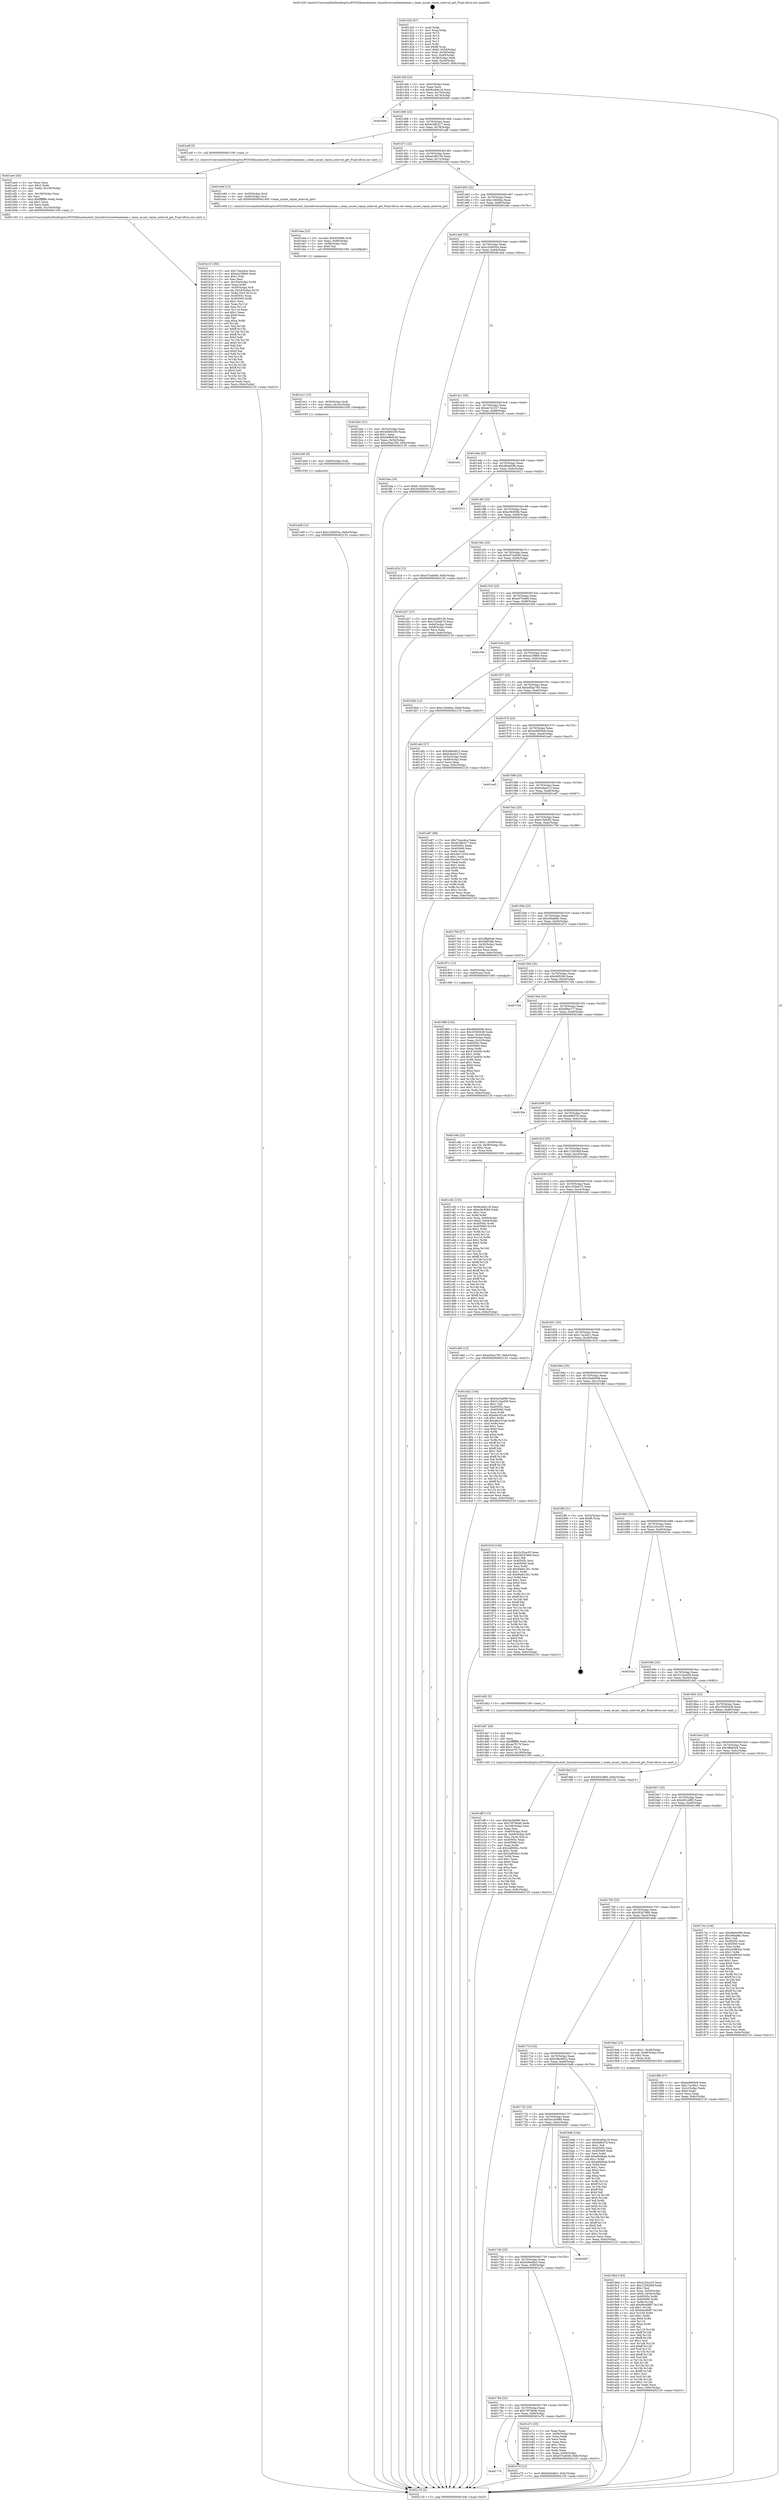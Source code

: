digraph "0x401420" {
  label = "0x401420 (/mnt/c/Users/mathe/Desktop/tcc/POCII/binaries/extr_linuxdriversnetteamteam.c_team_mcast_rejoin_interval_get_Final-ollvm.out::main(0))"
  labelloc = "t"
  node[shape=record]

  Entry [label="",width=0.3,height=0.3,shape=circle,fillcolor=black,style=filled]
  "0x40144f" [label="{
     0x40144f [23]\l
     | [instrs]\l
     &nbsp;&nbsp;0x40144f \<+3\>: mov -0x6c(%rbp),%eax\l
     &nbsp;&nbsp;0x401452 \<+2\>: mov %eax,%ecx\l
     &nbsp;&nbsp;0x401454 \<+6\>: sub $0x8ca84c18,%ecx\l
     &nbsp;&nbsp;0x40145a \<+3\>: mov %eax,-0x70(%rbp)\l
     &nbsp;&nbsp;0x40145d \<+3\>: mov %ecx,-0x74(%rbp)\l
     &nbsp;&nbsp;0x401460 \<+6\>: je 00000000004020a9 \<main+0xc89\>\l
  }"]
  "0x4020a9" [label="{
     0x4020a9\l
  }", style=dashed]
  "0x401466" [label="{
     0x401466 [22]\l
     | [instrs]\l
     &nbsp;&nbsp;0x401466 \<+5\>: jmp 000000000040146b \<main+0x4b\>\l
     &nbsp;&nbsp;0x40146b \<+3\>: mov -0x70(%rbp),%eax\l
     &nbsp;&nbsp;0x40146e \<+5\>: sub $0x9c38b317,%eax\l
     &nbsp;&nbsp;0x401473 \<+3\>: mov %eax,-0x78(%rbp)\l
     &nbsp;&nbsp;0x401476 \<+6\>: je 0000000000401adf \<main+0x6bf\>\l
  }"]
  Exit [label="",width=0.3,height=0.3,shape=circle,fillcolor=black,style=filled,peripheries=2]
  "0x401adf" [label="{
     0x401adf [5]\l
     | [instrs]\l
     &nbsp;&nbsp;0x401adf \<+5\>: call 0000000000401160 \<next_i\>\l
     | [calls]\l
     &nbsp;&nbsp;0x401160 \{1\} (/mnt/c/Users/mathe/Desktop/tcc/POCII/binaries/extr_linuxdriversnetteamteam.c_team_mcast_rejoin_interval_get_Final-ollvm.out::next_i)\l
  }"]
  "0x40147c" [label="{
     0x40147c [22]\l
     | [instrs]\l
     &nbsp;&nbsp;0x40147c \<+5\>: jmp 0000000000401481 \<main+0x61\>\l
     &nbsp;&nbsp;0x401481 \<+3\>: mov -0x70(%rbp),%eax\l
     &nbsp;&nbsp;0x401484 \<+5\>: sub $0xae280150,%eax\l
     &nbsp;&nbsp;0x401489 \<+3\>: mov %eax,-0x7c(%rbp)\l
     &nbsp;&nbsp;0x40148c \<+6\>: je 0000000000401e9d \<main+0xa7d\>\l
  }"]
  "0x401ed9" [label="{
     0x401ed9 [12]\l
     | [instrs]\l
     &nbsp;&nbsp;0x401ed9 \<+7\>: movl $0xc32b655a,-0x6c(%rbp)\l
     &nbsp;&nbsp;0x401ee0 \<+5\>: jmp 0000000000402135 \<main+0xd15\>\l
  }"]
  "0x401e9d" [label="{
     0x401e9d [13]\l
     | [instrs]\l
     &nbsp;&nbsp;0x401e9d \<+4\>: mov -0x50(%rbp),%rdi\l
     &nbsp;&nbsp;0x401ea1 \<+4\>: mov -0x60(%rbp),%rsi\l
     &nbsp;&nbsp;0x401ea5 \<+5\>: call 0000000000401400 \<team_mcast_rejoin_interval_get\>\l
     | [calls]\l
     &nbsp;&nbsp;0x401400 \{1\} (/mnt/c/Users/mathe/Desktop/tcc/POCII/binaries/extr_linuxdriversnetteamteam.c_team_mcast_rejoin_interval_get_Final-ollvm.out::team_mcast_rejoin_interval_get)\l
  }"]
  "0x401492" [label="{
     0x401492 [22]\l
     | [instrs]\l
     &nbsp;&nbsp;0x401492 \<+5\>: jmp 0000000000401497 \<main+0x77\>\l
     &nbsp;&nbsp;0x401497 \<+3\>: mov -0x70(%rbp),%eax\l
     &nbsp;&nbsp;0x40149a \<+5\>: sub $0xc1fd49ea,%eax\l
     &nbsp;&nbsp;0x40149f \<+3\>: mov %eax,-0x80(%rbp)\l
     &nbsp;&nbsp;0x4014a2 \<+6\>: je 0000000000401bbc \<main+0x79c\>\l
  }"]
  "0x401ed0" [label="{
     0x401ed0 [9]\l
     | [instrs]\l
     &nbsp;&nbsp;0x401ed0 \<+4\>: mov -0x60(%rbp),%rdi\l
     &nbsp;&nbsp;0x401ed4 \<+5\>: call 0000000000401030 \<free@plt\>\l
     | [calls]\l
     &nbsp;&nbsp;0x401030 \{1\} (unknown)\l
  }"]
  "0x401bbc" [label="{
     0x401bbc [31]\l
     | [instrs]\l
     &nbsp;&nbsp;0x401bbc \<+3\>: mov -0x54(%rbp),%eax\l
     &nbsp;&nbsp;0x401bbf \<+5\>: sub $0x449b0256,%eax\l
     &nbsp;&nbsp;0x401bc4 \<+3\>: add $0x1,%eax\l
     &nbsp;&nbsp;0x401bc7 \<+5\>: add $0x449b0256,%eax\l
     &nbsp;&nbsp;0x401bcc \<+3\>: mov %eax,-0x54(%rbp)\l
     &nbsp;&nbsp;0x401bcf \<+7\>: movl $0xed5aa785,-0x6c(%rbp)\l
     &nbsp;&nbsp;0x401bd6 \<+5\>: jmp 0000000000402135 \<main+0xd15\>\l
  }"]
  "0x4014a8" [label="{
     0x4014a8 [25]\l
     | [instrs]\l
     &nbsp;&nbsp;0x4014a8 \<+5\>: jmp 00000000004014ad \<main+0x8d\>\l
     &nbsp;&nbsp;0x4014ad \<+3\>: mov -0x70(%rbp),%eax\l
     &nbsp;&nbsp;0x4014b0 \<+5\>: sub $0xc32b655a,%eax\l
     &nbsp;&nbsp;0x4014b5 \<+6\>: mov %eax,-0x84(%rbp)\l
     &nbsp;&nbsp;0x4014bb \<+6\>: je 0000000000401fea \<main+0xbca\>\l
  }"]
  "0x401ec1" [label="{
     0x401ec1 [15]\l
     | [instrs]\l
     &nbsp;&nbsp;0x401ec1 \<+4\>: mov -0x50(%rbp),%rdi\l
     &nbsp;&nbsp;0x401ec5 \<+6\>: mov %eax,-0x10c(%rbp)\l
     &nbsp;&nbsp;0x401ecb \<+5\>: call 0000000000401030 \<free@plt\>\l
     | [calls]\l
     &nbsp;&nbsp;0x401030 \{1\} (unknown)\l
  }"]
  "0x401fea" [label="{
     0x401fea [19]\l
     | [instrs]\l
     &nbsp;&nbsp;0x401fea \<+7\>: movl $0x0,-0x34(%rbp)\l
     &nbsp;&nbsp;0x401ff1 \<+7\>: movl $0x20edd0d9,-0x6c(%rbp)\l
     &nbsp;&nbsp;0x401ff8 \<+5\>: jmp 0000000000402135 \<main+0xd15\>\l
  }"]
  "0x4014c1" [label="{
     0x4014c1 [25]\l
     | [instrs]\l
     &nbsp;&nbsp;0x4014c1 \<+5\>: jmp 00000000004014c6 \<main+0xa6\>\l
     &nbsp;&nbsp;0x4014c6 \<+3\>: mov -0x70(%rbp),%eax\l
     &nbsp;&nbsp;0x4014c9 \<+5\>: sub $0xde7d1527,%eax\l
     &nbsp;&nbsp;0x4014ce \<+6\>: mov %eax,-0x88(%rbp)\l
     &nbsp;&nbsp;0x4014d4 \<+6\>: je 0000000000401ef1 \<main+0xad1\>\l
  }"]
  "0x401eaa" [label="{
     0x401eaa [23]\l
     | [instrs]\l
     &nbsp;&nbsp;0x401eaa \<+10\>: movabs $0x4030b6,%rdi\l
     &nbsp;&nbsp;0x401eb4 \<+3\>: mov %eax,-0x68(%rbp)\l
     &nbsp;&nbsp;0x401eb7 \<+3\>: mov -0x68(%rbp),%esi\l
     &nbsp;&nbsp;0x401eba \<+2\>: mov $0x0,%al\l
     &nbsp;&nbsp;0x401ebc \<+5\>: call 0000000000401040 \<printf@plt\>\l
     | [calls]\l
     &nbsp;&nbsp;0x401040 \{1\} (unknown)\l
  }"]
  "0x401ef1" [label="{
     0x401ef1\l
  }", style=dashed]
  "0x4014da" [label="{
     0x4014da [25]\l
     | [instrs]\l
     &nbsp;&nbsp;0x4014da \<+5\>: jmp 00000000004014df \<main+0xbf\>\l
     &nbsp;&nbsp;0x4014df \<+3\>: mov -0x70(%rbp),%eax\l
     &nbsp;&nbsp;0x4014e2 \<+5\>: sub $0xdfe6d09b,%eax\l
     &nbsp;&nbsp;0x4014e7 \<+6\>: mov %eax,-0x8c(%rbp)\l
     &nbsp;&nbsp;0x4014ed \<+6\>: je 0000000000402012 \<main+0xbf2\>\l
  }"]
  "0x40177d" [label="{
     0x40177d\l
  }", style=dashed]
  "0x402012" [label="{
     0x402012\l
  }", style=dashed]
  "0x4014f3" [label="{
     0x4014f3 [25]\l
     | [instrs]\l
     &nbsp;&nbsp;0x4014f3 \<+5\>: jmp 00000000004014f8 \<main+0xd8\>\l
     &nbsp;&nbsp;0x4014f8 \<+3\>: mov -0x70(%rbp),%eax\l
     &nbsp;&nbsp;0x4014fb \<+5\>: sub $0xe3fc9584,%eax\l
     &nbsp;&nbsp;0x401500 \<+6\>: mov %eax,-0x90(%rbp)\l
     &nbsp;&nbsp;0x401506 \<+6\>: je 0000000000401d1b \<main+0x8fb\>\l
  }"]
  "0x401e70" [label="{
     0x401e70 [12]\l
     | [instrs]\l
     &nbsp;&nbsp;0x401e70 \<+7\>: movl $0x629edfa3,-0x6c(%rbp)\l
     &nbsp;&nbsp;0x401e77 \<+5\>: jmp 0000000000402135 \<main+0xd15\>\l
  }"]
  "0x401d1b" [label="{
     0x401d1b [12]\l
     | [instrs]\l
     &nbsp;&nbsp;0x401d1b \<+7\>: movl $0xe57add46,-0x6c(%rbp)\l
     &nbsp;&nbsp;0x401d22 \<+5\>: jmp 0000000000402135 \<main+0xd15\>\l
  }"]
  "0x40150c" [label="{
     0x40150c [25]\l
     | [instrs]\l
     &nbsp;&nbsp;0x40150c \<+5\>: jmp 0000000000401511 \<main+0xf1\>\l
     &nbsp;&nbsp;0x401511 \<+3\>: mov -0x70(%rbp),%eax\l
     &nbsp;&nbsp;0x401514 \<+5\>: sub $0xe57add46,%eax\l
     &nbsp;&nbsp;0x401519 \<+6\>: mov %eax,-0x94(%rbp)\l
     &nbsp;&nbsp;0x40151f \<+6\>: je 0000000000401d27 \<main+0x907\>\l
  }"]
  "0x401764" [label="{
     0x401764 [25]\l
     | [instrs]\l
     &nbsp;&nbsp;0x401764 \<+5\>: jmp 0000000000401769 \<main+0x349\>\l
     &nbsp;&nbsp;0x401769 \<+3\>: mov -0x70(%rbp),%eax\l
     &nbsp;&nbsp;0x40176c \<+5\>: sub $0x70f7db4b,%eax\l
     &nbsp;&nbsp;0x401771 \<+6\>: mov %eax,-0xf4(%rbp)\l
     &nbsp;&nbsp;0x401777 \<+6\>: je 0000000000401e70 \<main+0xa50\>\l
  }"]
  "0x401d27" [label="{
     0x401d27 [27]\l
     | [instrs]\l
     &nbsp;&nbsp;0x401d27 \<+5\>: mov $0xae280150,%eax\l
     &nbsp;&nbsp;0x401d2c \<+5\>: mov $0x152beb70,%ecx\l
     &nbsp;&nbsp;0x401d31 \<+3\>: mov -0x64(%rbp),%edx\l
     &nbsp;&nbsp;0x401d34 \<+3\>: cmp -0x58(%rbp),%edx\l
     &nbsp;&nbsp;0x401d37 \<+3\>: cmovl %ecx,%eax\l
     &nbsp;&nbsp;0x401d3a \<+3\>: mov %eax,-0x6c(%rbp)\l
     &nbsp;&nbsp;0x401d3d \<+5\>: jmp 0000000000402135 \<main+0xd15\>\l
  }"]
  "0x401525" [label="{
     0x401525 [25]\l
     | [instrs]\l
     &nbsp;&nbsp;0x401525 \<+5\>: jmp 000000000040152a \<main+0x10a\>\l
     &nbsp;&nbsp;0x40152a \<+3\>: mov -0x70(%rbp),%eax\l
     &nbsp;&nbsp;0x40152d \<+5\>: sub $0xe6704ef4,%eax\l
     &nbsp;&nbsp;0x401532 \<+6\>: mov %eax,-0x98(%rbp)\l
     &nbsp;&nbsp;0x401538 \<+6\>: je 0000000000401f49 \<main+0xb29\>\l
  }"]
  "0x401e7c" [label="{
     0x401e7c [33]\l
     | [instrs]\l
     &nbsp;&nbsp;0x401e7c \<+2\>: xor %eax,%eax\l
     &nbsp;&nbsp;0x401e7e \<+3\>: mov -0x64(%rbp),%ecx\l
     &nbsp;&nbsp;0x401e81 \<+2\>: mov %eax,%edx\l
     &nbsp;&nbsp;0x401e83 \<+2\>: sub %ecx,%edx\l
     &nbsp;&nbsp;0x401e85 \<+2\>: mov %eax,%ecx\l
     &nbsp;&nbsp;0x401e87 \<+3\>: sub $0x1,%ecx\l
     &nbsp;&nbsp;0x401e8a \<+2\>: add %ecx,%edx\l
     &nbsp;&nbsp;0x401e8c \<+2\>: sub %edx,%eax\l
     &nbsp;&nbsp;0x401e8e \<+3\>: mov %eax,-0x64(%rbp)\l
     &nbsp;&nbsp;0x401e91 \<+7\>: movl $0xe57add46,-0x6c(%rbp)\l
     &nbsp;&nbsp;0x401e98 \<+5\>: jmp 0000000000402135 \<main+0xd15\>\l
  }"]
  "0x401f49" [label="{
     0x401f49\l
  }", style=dashed]
  "0x40153e" [label="{
     0x40153e [25]\l
     | [instrs]\l
     &nbsp;&nbsp;0x40153e \<+5\>: jmp 0000000000401543 \<main+0x123\>\l
     &nbsp;&nbsp;0x401543 \<+3\>: mov -0x70(%rbp),%eax\l
     &nbsp;&nbsp;0x401546 \<+5\>: sub $0xea15f9b6,%eax\l
     &nbsp;&nbsp;0x40154b \<+6\>: mov %eax,-0x9c(%rbp)\l
     &nbsp;&nbsp;0x401551 \<+6\>: je 0000000000401bb0 \<main+0x790\>\l
  }"]
  "0x40174b" [label="{
     0x40174b [25]\l
     | [instrs]\l
     &nbsp;&nbsp;0x40174b \<+5\>: jmp 0000000000401750 \<main+0x330\>\l
     &nbsp;&nbsp;0x401750 \<+3\>: mov -0x70(%rbp),%eax\l
     &nbsp;&nbsp;0x401753 \<+5\>: sub $0x629edfa3,%eax\l
     &nbsp;&nbsp;0x401758 \<+6\>: mov %eax,-0xf0(%rbp)\l
     &nbsp;&nbsp;0x40175e \<+6\>: je 0000000000401e7c \<main+0xa5c\>\l
  }"]
  "0x401bb0" [label="{
     0x401bb0 [12]\l
     | [instrs]\l
     &nbsp;&nbsp;0x401bb0 \<+7\>: movl $0xc1fd49ea,-0x6c(%rbp)\l
     &nbsp;&nbsp;0x401bb7 \<+5\>: jmp 0000000000402135 \<main+0xd15\>\l
  }"]
  "0x401557" [label="{
     0x401557 [25]\l
     | [instrs]\l
     &nbsp;&nbsp;0x401557 \<+5\>: jmp 000000000040155c \<main+0x13c\>\l
     &nbsp;&nbsp;0x40155c \<+3\>: mov -0x70(%rbp),%eax\l
     &nbsp;&nbsp;0x40155f \<+5\>: sub $0xed5aa785,%eax\l
     &nbsp;&nbsp;0x401564 \<+6\>: mov %eax,-0xa0(%rbp)\l
     &nbsp;&nbsp;0x40156a \<+6\>: je 0000000000401a6c \<main+0x64c\>\l
  }"]
  "0x4020d7" [label="{
     0x4020d7\l
  }", style=dashed]
  "0x401a6c" [label="{
     0x401a6c [27]\l
     | [instrs]\l
     &nbsp;&nbsp;0x401a6c \<+5\>: mov $0x5d6c6822,%eax\l
     &nbsp;&nbsp;0x401a71 \<+5\>: mov $0xfc4ba013,%ecx\l
     &nbsp;&nbsp;0x401a76 \<+3\>: mov -0x54(%rbp),%edx\l
     &nbsp;&nbsp;0x401a79 \<+3\>: cmp -0x48(%rbp),%edx\l
     &nbsp;&nbsp;0x401a7c \<+3\>: cmovl %ecx,%eax\l
     &nbsp;&nbsp;0x401a7f \<+3\>: mov %eax,-0x6c(%rbp)\l
     &nbsp;&nbsp;0x401a82 \<+5\>: jmp 0000000000402135 \<main+0xd15\>\l
  }"]
  "0x401570" [label="{
     0x401570 [25]\l
     | [instrs]\l
     &nbsp;&nbsp;0x401570 \<+5\>: jmp 0000000000401575 \<main+0x155\>\l
     &nbsp;&nbsp;0x401575 \<+3\>: mov -0x70(%rbp),%eax\l
     &nbsp;&nbsp;0x401578 \<+5\>: sub $0xee9695e9,%eax\l
     &nbsp;&nbsp;0x40157d \<+6\>: mov %eax,-0xa4(%rbp)\l
     &nbsp;&nbsp;0x401583 \<+6\>: je 0000000000401ee5 \<main+0xac5\>\l
  }"]
  "0x401dff" [label="{
     0x401dff [113]\l
     | [instrs]\l
     &nbsp;&nbsp;0x401dff \<+5\>: mov $0x5ec5a990,%ecx\l
     &nbsp;&nbsp;0x401e04 \<+5\>: mov $0x70f7db4b,%edx\l
     &nbsp;&nbsp;0x401e09 \<+6\>: mov -0x108(%rbp),%esi\l
     &nbsp;&nbsp;0x401e0f \<+3\>: imul %eax,%esi\l
     &nbsp;&nbsp;0x401e12 \<+4\>: mov -0x60(%rbp),%rdi\l
     &nbsp;&nbsp;0x401e16 \<+4\>: movslq -0x64(%rbp),%r8\l
     &nbsp;&nbsp;0x401e1a \<+4\>: mov %esi,(%rdi,%r8,4)\l
     &nbsp;&nbsp;0x401e1e \<+7\>: mov 0x40505c,%eax\l
     &nbsp;&nbsp;0x401e25 \<+7\>: mov 0x405060,%esi\l
     &nbsp;&nbsp;0x401e2c \<+3\>: mov %eax,%r9d\l
     &nbsp;&nbsp;0x401e2f \<+7\>: sub $0x2af938cc,%r9d\l
     &nbsp;&nbsp;0x401e36 \<+4\>: sub $0x1,%r9d\l
     &nbsp;&nbsp;0x401e3a \<+7\>: add $0x2af938cc,%r9d\l
     &nbsp;&nbsp;0x401e41 \<+4\>: imul %r9d,%eax\l
     &nbsp;&nbsp;0x401e45 \<+3\>: and $0x1,%eax\l
     &nbsp;&nbsp;0x401e48 \<+3\>: cmp $0x0,%eax\l
     &nbsp;&nbsp;0x401e4b \<+4\>: sete %r10b\l
     &nbsp;&nbsp;0x401e4f \<+3\>: cmp $0xa,%esi\l
     &nbsp;&nbsp;0x401e52 \<+4\>: setl %r11b\l
     &nbsp;&nbsp;0x401e56 \<+3\>: mov %r10b,%bl\l
     &nbsp;&nbsp;0x401e59 \<+3\>: and %r11b,%bl\l
     &nbsp;&nbsp;0x401e5c \<+3\>: xor %r11b,%r10b\l
     &nbsp;&nbsp;0x401e5f \<+3\>: or %r10b,%bl\l
     &nbsp;&nbsp;0x401e62 \<+3\>: test $0x1,%bl\l
     &nbsp;&nbsp;0x401e65 \<+3\>: cmovne %edx,%ecx\l
     &nbsp;&nbsp;0x401e68 \<+3\>: mov %ecx,-0x6c(%rbp)\l
     &nbsp;&nbsp;0x401e6b \<+5\>: jmp 0000000000402135 \<main+0xd15\>\l
  }"]
  "0x401ee5" [label="{
     0x401ee5\l
  }", style=dashed]
  "0x401589" [label="{
     0x401589 [25]\l
     | [instrs]\l
     &nbsp;&nbsp;0x401589 \<+5\>: jmp 000000000040158e \<main+0x16e\>\l
     &nbsp;&nbsp;0x40158e \<+3\>: mov -0x70(%rbp),%eax\l
     &nbsp;&nbsp;0x401591 \<+5\>: sub $0xfc4ba013,%eax\l
     &nbsp;&nbsp;0x401596 \<+6\>: mov %eax,-0xa8(%rbp)\l
     &nbsp;&nbsp;0x40159c \<+6\>: je 0000000000401a87 \<main+0x667\>\l
  }"]
  "0x401dd7" [label="{
     0x401dd7 [40]\l
     | [instrs]\l
     &nbsp;&nbsp;0x401dd7 \<+5\>: mov $0x2,%ecx\l
     &nbsp;&nbsp;0x401ddc \<+1\>: cltd\l
     &nbsp;&nbsp;0x401ddd \<+2\>: idiv %ecx\l
     &nbsp;&nbsp;0x401ddf \<+6\>: imul $0xfffffffe,%edx,%ecx\l
     &nbsp;&nbsp;0x401de5 \<+6\>: sub $0xaa7f170,%ecx\l
     &nbsp;&nbsp;0x401deb \<+3\>: add $0x1,%ecx\l
     &nbsp;&nbsp;0x401dee \<+6\>: add $0xaa7f170,%ecx\l
     &nbsp;&nbsp;0x401df4 \<+6\>: mov %ecx,-0x108(%rbp)\l
     &nbsp;&nbsp;0x401dfa \<+5\>: call 0000000000401160 \<next_i\>\l
     | [calls]\l
     &nbsp;&nbsp;0x401160 \{1\} (/mnt/c/Users/mathe/Desktop/tcc/POCII/binaries/extr_linuxdriversnetteamteam.c_team_mcast_rejoin_interval_get_Final-ollvm.out::next_i)\l
  }"]
  "0x401a87" [label="{
     0x401a87 [88]\l
     | [instrs]\l
     &nbsp;&nbsp;0x401a87 \<+5\>: mov $0x72ace4ca,%eax\l
     &nbsp;&nbsp;0x401a8c \<+5\>: mov $0x9c38b317,%ecx\l
     &nbsp;&nbsp;0x401a91 \<+7\>: mov 0x40505c,%edx\l
     &nbsp;&nbsp;0x401a98 \<+7\>: mov 0x405060,%esi\l
     &nbsp;&nbsp;0x401a9f \<+2\>: mov %edx,%edi\l
     &nbsp;&nbsp;0x401aa1 \<+6\>: sub $0xcbe71428,%edi\l
     &nbsp;&nbsp;0x401aa7 \<+3\>: sub $0x1,%edi\l
     &nbsp;&nbsp;0x401aaa \<+6\>: add $0xcbe71428,%edi\l
     &nbsp;&nbsp;0x401ab0 \<+3\>: imul %edi,%edx\l
     &nbsp;&nbsp;0x401ab3 \<+3\>: and $0x1,%edx\l
     &nbsp;&nbsp;0x401ab6 \<+3\>: cmp $0x0,%edx\l
     &nbsp;&nbsp;0x401ab9 \<+4\>: sete %r8b\l
     &nbsp;&nbsp;0x401abd \<+3\>: cmp $0xa,%esi\l
     &nbsp;&nbsp;0x401ac0 \<+4\>: setl %r9b\l
     &nbsp;&nbsp;0x401ac4 \<+3\>: mov %r8b,%r10b\l
     &nbsp;&nbsp;0x401ac7 \<+3\>: and %r9b,%r10b\l
     &nbsp;&nbsp;0x401aca \<+3\>: xor %r9b,%r8b\l
     &nbsp;&nbsp;0x401acd \<+3\>: or %r8b,%r10b\l
     &nbsp;&nbsp;0x401ad0 \<+4\>: test $0x1,%r10b\l
     &nbsp;&nbsp;0x401ad4 \<+3\>: cmovne %ecx,%eax\l
     &nbsp;&nbsp;0x401ad7 \<+3\>: mov %eax,-0x6c(%rbp)\l
     &nbsp;&nbsp;0x401ada \<+5\>: jmp 0000000000402135 \<main+0xd15\>\l
  }"]
  "0x4015a2" [label="{
     0x4015a2 [25]\l
     | [instrs]\l
     &nbsp;&nbsp;0x4015a2 \<+5\>: jmp 00000000004015a7 \<main+0x187\>\l
     &nbsp;&nbsp;0x4015a7 \<+3\>: mov -0x70(%rbp),%eax\l
     &nbsp;&nbsp;0x4015aa \<+5\>: sub $0xfc7b0e83,%eax\l
     &nbsp;&nbsp;0x4015af \<+6\>: mov %eax,-0xac(%rbp)\l
     &nbsp;&nbsp;0x4015b5 \<+6\>: je 00000000004017b9 \<main+0x399\>\l
  }"]
  "0x401c82" [label="{
     0x401c82 [153]\l
     | [instrs]\l
     &nbsp;&nbsp;0x401c82 \<+5\>: mov $0x8ca84c18,%ecx\l
     &nbsp;&nbsp;0x401c87 \<+5\>: mov $0xe3fc9584,%edx\l
     &nbsp;&nbsp;0x401c8c \<+3\>: mov $0x1,%sil\l
     &nbsp;&nbsp;0x401c8f \<+3\>: xor %r8d,%r8d\l
     &nbsp;&nbsp;0x401c92 \<+4\>: mov %rax,-0x60(%rbp)\l
     &nbsp;&nbsp;0x401c96 \<+7\>: movl $0x0,-0x64(%rbp)\l
     &nbsp;&nbsp;0x401c9d \<+8\>: mov 0x40505c,%r9d\l
     &nbsp;&nbsp;0x401ca5 \<+8\>: mov 0x405060,%r10d\l
     &nbsp;&nbsp;0x401cad \<+4\>: sub $0x1,%r8d\l
     &nbsp;&nbsp;0x401cb1 \<+3\>: mov %r9d,%r11d\l
     &nbsp;&nbsp;0x401cb4 \<+3\>: add %r8d,%r11d\l
     &nbsp;&nbsp;0x401cb7 \<+4\>: imul %r11d,%r9d\l
     &nbsp;&nbsp;0x401cbb \<+4\>: and $0x1,%r9d\l
     &nbsp;&nbsp;0x401cbf \<+4\>: cmp $0x0,%r9d\l
     &nbsp;&nbsp;0x401cc3 \<+3\>: sete %bl\l
     &nbsp;&nbsp;0x401cc6 \<+4\>: cmp $0xa,%r10d\l
     &nbsp;&nbsp;0x401cca \<+4\>: setl %r14b\l
     &nbsp;&nbsp;0x401cce \<+3\>: mov %bl,%r15b\l
     &nbsp;&nbsp;0x401cd1 \<+4\>: xor $0xff,%r15b\l
     &nbsp;&nbsp;0x401cd5 \<+3\>: mov %r14b,%r12b\l
     &nbsp;&nbsp;0x401cd8 \<+4\>: xor $0xff,%r12b\l
     &nbsp;&nbsp;0x401cdc \<+4\>: xor $0x1,%sil\l
     &nbsp;&nbsp;0x401ce0 \<+3\>: mov %r15b,%r13b\l
     &nbsp;&nbsp;0x401ce3 \<+4\>: and $0xff,%r13b\l
     &nbsp;&nbsp;0x401ce7 \<+3\>: and %sil,%bl\l
     &nbsp;&nbsp;0x401cea \<+3\>: mov %r12b,%al\l
     &nbsp;&nbsp;0x401ced \<+2\>: and $0xff,%al\l
     &nbsp;&nbsp;0x401cef \<+3\>: and %sil,%r14b\l
     &nbsp;&nbsp;0x401cf2 \<+3\>: or %bl,%r13b\l
     &nbsp;&nbsp;0x401cf5 \<+3\>: or %r14b,%al\l
     &nbsp;&nbsp;0x401cf8 \<+3\>: xor %al,%r13b\l
     &nbsp;&nbsp;0x401cfb \<+3\>: or %r12b,%r15b\l
     &nbsp;&nbsp;0x401cfe \<+4\>: xor $0xff,%r15b\l
     &nbsp;&nbsp;0x401d02 \<+4\>: or $0x1,%sil\l
     &nbsp;&nbsp;0x401d06 \<+3\>: and %sil,%r15b\l
     &nbsp;&nbsp;0x401d09 \<+3\>: or %r15b,%r13b\l
     &nbsp;&nbsp;0x401d0c \<+4\>: test $0x1,%r13b\l
     &nbsp;&nbsp;0x401d10 \<+3\>: cmovne %edx,%ecx\l
     &nbsp;&nbsp;0x401d13 \<+3\>: mov %ecx,-0x6c(%rbp)\l
     &nbsp;&nbsp;0x401d16 \<+5\>: jmp 0000000000402135 \<main+0xd15\>\l
  }"]
  "0x4017b9" [label="{
     0x4017b9 [27]\l
     | [instrs]\l
     &nbsp;&nbsp;0x4017b9 \<+5\>: mov $0x3ffa60e6,%eax\l
     &nbsp;&nbsp;0x4017be \<+5\>: mov $0x94f028b,%ecx\l
     &nbsp;&nbsp;0x4017c3 \<+3\>: mov -0x30(%rbp),%edx\l
     &nbsp;&nbsp;0x4017c6 \<+3\>: cmp $0x2,%edx\l
     &nbsp;&nbsp;0x4017c9 \<+3\>: cmovne %ecx,%eax\l
     &nbsp;&nbsp;0x4017cc \<+3\>: mov %eax,-0x6c(%rbp)\l
     &nbsp;&nbsp;0x4017cf \<+5\>: jmp 0000000000402135 \<main+0xd15\>\l
  }"]
  "0x4015bb" [label="{
     0x4015bb [25]\l
     | [instrs]\l
     &nbsp;&nbsp;0x4015bb \<+5\>: jmp 00000000004015c0 \<main+0x1a0\>\l
     &nbsp;&nbsp;0x4015c0 \<+3\>: mov -0x70(%rbp),%eax\l
     &nbsp;&nbsp;0x4015c3 \<+5\>: sub $0x366a88c,%eax\l
     &nbsp;&nbsp;0x4015c8 \<+6\>: mov %eax,-0xb0(%rbp)\l
     &nbsp;&nbsp;0x4015ce \<+6\>: je 000000000040187c \<main+0x45c\>\l
  }"]
  "0x402135" [label="{
     0x402135 [5]\l
     | [instrs]\l
     &nbsp;&nbsp;0x402135 \<+5\>: jmp 000000000040144f \<main+0x2f\>\l
  }"]
  "0x401420" [label="{
     0x401420 [47]\l
     | [instrs]\l
     &nbsp;&nbsp;0x401420 \<+1\>: push %rbp\l
     &nbsp;&nbsp;0x401421 \<+3\>: mov %rsp,%rbp\l
     &nbsp;&nbsp;0x401424 \<+2\>: push %r15\l
     &nbsp;&nbsp;0x401426 \<+2\>: push %r14\l
     &nbsp;&nbsp;0x401428 \<+2\>: push %r13\l
     &nbsp;&nbsp;0x40142a \<+2\>: push %r12\l
     &nbsp;&nbsp;0x40142c \<+1\>: push %rbx\l
     &nbsp;&nbsp;0x40142d \<+7\>: sub $0xf8,%rsp\l
     &nbsp;&nbsp;0x401434 \<+7\>: movl $0x0,-0x34(%rbp)\l
     &nbsp;&nbsp;0x40143b \<+3\>: mov %edi,-0x38(%rbp)\l
     &nbsp;&nbsp;0x40143e \<+4\>: mov %rsi,-0x40(%rbp)\l
     &nbsp;&nbsp;0x401442 \<+3\>: mov -0x38(%rbp),%edi\l
     &nbsp;&nbsp;0x401445 \<+3\>: mov %edi,-0x30(%rbp)\l
     &nbsp;&nbsp;0x401448 \<+7\>: movl $0xfc7b0e83,-0x6c(%rbp)\l
  }"]
  "0x401732" [label="{
     0x401732 [25]\l
     | [instrs]\l
     &nbsp;&nbsp;0x401732 \<+5\>: jmp 0000000000401737 \<main+0x317\>\l
     &nbsp;&nbsp;0x401737 \<+3\>: mov -0x70(%rbp),%eax\l
     &nbsp;&nbsp;0x40173a \<+5\>: sub $0x5ec5a990,%eax\l
     &nbsp;&nbsp;0x40173f \<+6\>: mov %eax,-0xec(%rbp)\l
     &nbsp;&nbsp;0x401745 \<+6\>: je 00000000004020d7 \<main+0xcb7\>\l
  }"]
  "0x40187c" [label="{
     0x40187c [13]\l
     | [instrs]\l
     &nbsp;&nbsp;0x40187c \<+4\>: mov -0x40(%rbp),%rax\l
     &nbsp;&nbsp;0x401880 \<+4\>: mov 0x8(%rax),%rdi\l
     &nbsp;&nbsp;0x401884 \<+5\>: call 0000000000401060 \<atoi@plt\>\l
     | [calls]\l
     &nbsp;&nbsp;0x401060 \{1\} (unknown)\l
  }"]
  "0x4015d4" [label="{
     0x4015d4 [25]\l
     | [instrs]\l
     &nbsp;&nbsp;0x4015d4 \<+5\>: jmp 00000000004015d9 \<main+0x1b9\>\l
     &nbsp;&nbsp;0x4015d9 \<+3\>: mov -0x70(%rbp),%eax\l
     &nbsp;&nbsp;0x4015dc \<+5\>: sub $0x94f028b,%eax\l
     &nbsp;&nbsp;0x4015e1 \<+6\>: mov %eax,-0xb4(%rbp)\l
     &nbsp;&nbsp;0x4015e7 \<+6\>: je 00000000004017d4 \<main+0x3b4\>\l
  }"]
  "0x401bdb" [label="{
     0x401bdb [144]\l
     | [instrs]\l
     &nbsp;&nbsp;0x401bdb \<+5\>: mov $0x8ca84c18,%eax\l
     &nbsp;&nbsp;0x401be0 \<+5\>: mov $0xdd8cf7b,%ecx\l
     &nbsp;&nbsp;0x401be5 \<+2\>: mov $0x1,%dl\l
     &nbsp;&nbsp;0x401be7 \<+7\>: mov 0x40505c,%esi\l
     &nbsp;&nbsp;0x401bee \<+7\>: mov 0x405060,%edi\l
     &nbsp;&nbsp;0x401bf5 \<+3\>: mov %esi,%r8d\l
     &nbsp;&nbsp;0x401bf8 \<+7\>: add $0xe60dbab,%r8d\l
     &nbsp;&nbsp;0x401bff \<+4\>: sub $0x1,%r8d\l
     &nbsp;&nbsp;0x401c03 \<+7\>: sub $0xe60dbab,%r8d\l
     &nbsp;&nbsp;0x401c0a \<+4\>: imul %r8d,%esi\l
     &nbsp;&nbsp;0x401c0e \<+3\>: and $0x1,%esi\l
     &nbsp;&nbsp;0x401c11 \<+3\>: cmp $0x0,%esi\l
     &nbsp;&nbsp;0x401c14 \<+4\>: sete %r9b\l
     &nbsp;&nbsp;0x401c18 \<+3\>: cmp $0xa,%edi\l
     &nbsp;&nbsp;0x401c1b \<+4\>: setl %r10b\l
     &nbsp;&nbsp;0x401c1f \<+3\>: mov %r9b,%r11b\l
     &nbsp;&nbsp;0x401c22 \<+4\>: xor $0xff,%r11b\l
     &nbsp;&nbsp;0x401c26 \<+3\>: mov %r10b,%bl\l
     &nbsp;&nbsp;0x401c29 \<+3\>: xor $0xff,%bl\l
     &nbsp;&nbsp;0x401c2c \<+3\>: xor $0x0,%dl\l
     &nbsp;&nbsp;0x401c2f \<+3\>: mov %r11b,%r14b\l
     &nbsp;&nbsp;0x401c32 \<+4\>: and $0x0,%r14b\l
     &nbsp;&nbsp;0x401c36 \<+3\>: and %dl,%r9b\l
     &nbsp;&nbsp;0x401c39 \<+3\>: mov %bl,%r15b\l
     &nbsp;&nbsp;0x401c3c \<+4\>: and $0x0,%r15b\l
     &nbsp;&nbsp;0x401c40 \<+3\>: and %dl,%r10b\l
     &nbsp;&nbsp;0x401c43 \<+3\>: or %r9b,%r14b\l
     &nbsp;&nbsp;0x401c46 \<+3\>: or %r10b,%r15b\l
     &nbsp;&nbsp;0x401c49 \<+3\>: xor %r15b,%r14b\l
     &nbsp;&nbsp;0x401c4c \<+3\>: or %bl,%r11b\l
     &nbsp;&nbsp;0x401c4f \<+4\>: xor $0xff,%r11b\l
     &nbsp;&nbsp;0x401c53 \<+3\>: or $0x0,%dl\l
     &nbsp;&nbsp;0x401c56 \<+3\>: and %dl,%r11b\l
     &nbsp;&nbsp;0x401c59 \<+3\>: or %r11b,%r14b\l
     &nbsp;&nbsp;0x401c5c \<+4\>: test $0x1,%r14b\l
     &nbsp;&nbsp;0x401c60 \<+3\>: cmovne %ecx,%eax\l
     &nbsp;&nbsp;0x401c63 \<+3\>: mov %eax,-0x6c(%rbp)\l
     &nbsp;&nbsp;0x401c66 \<+5\>: jmp 0000000000402135 \<main+0xd15\>\l
  }"]
  "0x4017d4" [label="{
     0x4017d4\l
  }", style=dashed]
  "0x4015ed" [label="{
     0x4015ed [25]\l
     | [instrs]\l
     &nbsp;&nbsp;0x4015ed \<+5\>: jmp 00000000004015f2 \<main+0x1d2\>\l
     &nbsp;&nbsp;0x4015f2 \<+3\>: mov -0x70(%rbp),%eax\l
     &nbsp;&nbsp;0x4015f5 \<+5\>: sub $0xd89ac77,%eax\l
     &nbsp;&nbsp;0x4015fa \<+6\>: mov %eax,-0xb8(%rbp)\l
     &nbsp;&nbsp;0x401600 \<+6\>: je 0000000000401fde \<main+0xbbe\>\l
  }"]
  "0x401b10" [label="{
     0x401b10 [160]\l
     | [instrs]\l
     &nbsp;&nbsp;0x401b10 \<+5\>: mov $0x72ace4ca,%ecx\l
     &nbsp;&nbsp;0x401b15 \<+5\>: mov $0xea15f9b6,%edx\l
     &nbsp;&nbsp;0x401b1a \<+3\>: mov $0x1,%dil\l
     &nbsp;&nbsp;0x401b1d \<+2\>: xor %esi,%esi\l
     &nbsp;&nbsp;0x401b1f \<+7\>: mov -0x104(%rbp),%r8d\l
     &nbsp;&nbsp;0x401b26 \<+4\>: imul %eax,%r8d\l
     &nbsp;&nbsp;0x401b2a \<+4\>: mov -0x50(%rbp),%r9\l
     &nbsp;&nbsp;0x401b2e \<+4\>: movslq -0x54(%rbp),%r10\l
     &nbsp;&nbsp;0x401b32 \<+4\>: mov %r8d,(%r9,%r10,4)\l
     &nbsp;&nbsp;0x401b36 \<+7\>: mov 0x40505c,%eax\l
     &nbsp;&nbsp;0x401b3d \<+8\>: mov 0x405060,%r8d\l
     &nbsp;&nbsp;0x401b45 \<+3\>: sub $0x1,%esi\l
     &nbsp;&nbsp;0x401b48 \<+3\>: mov %eax,%r11d\l
     &nbsp;&nbsp;0x401b4b \<+3\>: add %esi,%r11d\l
     &nbsp;&nbsp;0x401b4e \<+4\>: imul %r11d,%eax\l
     &nbsp;&nbsp;0x401b52 \<+3\>: and $0x1,%eax\l
     &nbsp;&nbsp;0x401b55 \<+3\>: cmp $0x0,%eax\l
     &nbsp;&nbsp;0x401b58 \<+3\>: sete %bl\l
     &nbsp;&nbsp;0x401b5b \<+4\>: cmp $0xa,%r8d\l
     &nbsp;&nbsp;0x401b5f \<+4\>: setl %r14b\l
     &nbsp;&nbsp;0x401b63 \<+3\>: mov %bl,%r15b\l
     &nbsp;&nbsp;0x401b66 \<+4\>: xor $0xff,%r15b\l
     &nbsp;&nbsp;0x401b6a \<+3\>: mov %r14b,%r12b\l
     &nbsp;&nbsp;0x401b6d \<+4\>: xor $0xff,%r12b\l
     &nbsp;&nbsp;0x401b71 \<+4\>: xor $0x0,%dil\l
     &nbsp;&nbsp;0x401b75 \<+3\>: mov %r15b,%r13b\l
     &nbsp;&nbsp;0x401b78 \<+4\>: and $0x0,%r13b\l
     &nbsp;&nbsp;0x401b7c \<+3\>: and %dil,%bl\l
     &nbsp;&nbsp;0x401b7f \<+3\>: mov %r12b,%al\l
     &nbsp;&nbsp;0x401b82 \<+2\>: and $0x0,%al\l
     &nbsp;&nbsp;0x401b84 \<+3\>: and %dil,%r14b\l
     &nbsp;&nbsp;0x401b87 \<+3\>: or %bl,%r13b\l
     &nbsp;&nbsp;0x401b8a \<+3\>: or %r14b,%al\l
     &nbsp;&nbsp;0x401b8d \<+3\>: xor %al,%r13b\l
     &nbsp;&nbsp;0x401b90 \<+3\>: or %r12b,%r15b\l
     &nbsp;&nbsp;0x401b93 \<+4\>: xor $0xff,%r15b\l
     &nbsp;&nbsp;0x401b97 \<+4\>: or $0x0,%dil\l
     &nbsp;&nbsp;0x401b9b \<+3\>: and %dil,%r15b\l
     &nbsp;&nbsp;0x401b9e \<+3\>: or %r15b,%r13b\l
     &nbsp;&nbsp;0x401ba1 \<+4\>: test $0x1,%r13b\l
     &nbsp;&nbsp;0x401ba5 \<+3\>: cmovne %edx,%ecx\l
     &nbsp;&nbsp;0x401ba8 \<+3\>: mov %ecx,-0x6c(%rbp)\l
     &nbsp;&nbsp;0x401bab \<+5\>: jmp 0000000000402135 \<main+0xd15\>\l
  }"]
  "0x401fde" [label="{
     0x401fde\l
  }", style=dashed]
  "0x401606" [label="{
     0x401606 [25]\l
     | [instrs]\l
     &nbsp;&nbsp;0x401606 \<+5\>: jmp 000000000040160b \<main+0x1eb\>\l
     &nbsp;&nbsp;0x40160b \<+3\>: mov -0x70(%rbp),%eax\l
     &nbsp;&nbsp;0x40160e \<+5\>: sub $0xdd8cf7b,%eax\l
     &nbsp;&nbsp;0x401613 \<+6\>: mov %eax,-0xbc(%rbp)\l
     &nbsp;&nbsp;0x401619 \<+6\>: je 0000000000401c6b \<main+0x84b\>\l
  }"]
  "0x401ae4" [label="{
     0x401ae4 [44]\l
     | [instrs]\l
     &nbsp;&nbsp;0x401ae4 \<+2\>: xor %ecx,%ecx\l
     &nbsp;&nbsp;0x401ae6 \<+5\>: mov $0x2,%edx\l
     &nbsp;&nbsp;0x401aeb \<+6\>: mov %edx,-0x100(%rbp)\l
     &nbsp;&nbsp;0x401af1 \<+1\>: cltd\l
     &nbsp;&nbsp;0x401af2 \<+6\>: mov -0x100(%rbp),%esi\l
     &nbsp;&nbsp;0x401af8 \<+2\>: idiv %esi\l
     &nbsp;&nbsp;0x401afa \<+6\>: imul $0xfffffffe,%edx,%edx\l
     &nbsp;&nbsp;0x401b00 \<+3\>: sub $0x1,%ecx\l
     &nbsp;&nbsp;0x401b03 \<+2\>: sub %ecx,%edx\l
     &nbsp;&nbsp;0x401b05 \<+6\>: mov %edx,-0x104(%rbp)\l
     &nbsp;&nbsp;0x401b0b \<+5\>: call 0000000000401160 \<next_i\>\l
     | [calls]\l
     &nbsp;&nbsp;0x401160 \{1\} (/mnt/c/Users/mathe/Desktop/tcc/POCII/binaries/extr_linuxdriversnetteamteam.c_team_mcast_rejoin_interval_get_Final-ollvm.out::next_i)\l
  }"]
  "0x401c6b" [label="{
     0x401c6b [23]\l
     | [instrs]\l
     &nbsp;&nbsp;0x401c6b \<+7\>: movl $0x1,-0x58(%rbp)\l
     &nbsp;&nbsp;0x401c72 \<+4\>: movslq -0x58(%rbp),%rax\l
     &nbsp;&nbsp;0x401c76 \<+4\>: shl $0x2,%rax\l
     &nbsp;&nbsp;0x401c7a \<+3\>: mov %rax,%rdi\l
     &nbsp;&nbsp;0x401c7d \<+5\>: call 0000000000401050 \<malloc@plt\>\l
     | [calls]\l
     &nbsp;&nbsp;0x401050 \{1\} (unknown)\l
  }"]
  "0x40161f" [label="{
     0x40161f [25]\l
     | [instrs]\l
     &nbsp;&nbsp;0x40161f \<+5\>: jmp 0000000000401624 \<main+0x204\>\l
     &nbsp;&nbsp;0x401624 \<+3\>: mov -0x70(%rbp),%eax\l
     &nbsp;&nbsp;0x401627 \<+5\>: sub $0x122926bf,%eax\l
     &nbsp;&nbsp;0x40162c \<+6\>: mov %eax,-0xc0(%rbp)\l
     &nbsp;&nbsp;0x401632 \<+6\>: je 0000000000401a60 \<main+0x640\>\l
  }"]
  "0x4019bd" [label="{
     0x4019bd [163]\l
     | [instrs]\l
     &nbsp;&nbsp;0x4019bd \<+5\>: mov $0x2c25ce35,%ecx\l
     &nbsp;&nbsp;0x4019c2 \<+5\>: mov $0x122926bf,%edx\l
     &nbsp;&nbsp;0x4019c7 \<+3\>: mov $0x1,%sil\l
     &nbsp;&nbsp;0x4019ca \<+4\>: mov %rax,-0x50(%rbp)\l
     &nbsp;&nbsp;0x4019ce \<+7\>: movl $0x0,-0x54(%rbp)\l
     &nbsp;&nbsp;0x4019d5 \<+8\>: mov 0x40505c,%r8d\l
     &nbsp;&nbsp;0x4019dd \<+8\>: mov 0x405060,%r9d\l
     &nbsp;&nbsp;0x4019e5 \<+3\>: mov %r8d,%r10d\l
     &nbsp;&nbsp;0x4019e8 \<+7\>: add $0xb8a488f7,%r10d\l
     &nbsp;&nbsp;0x4019ef \<+4\>: sub $0x1,%r10d\l
     &nbsp;&nbsp;0x4019f3 \<+7\>: sub $0xb8a488f7,%r10d\l
     &nbsp;&nbsp;0x4019fa \<+4\>: imul %r10d,%r8d\l
     &nbsp;&nbsp;0x4019fe \<+4\>: and $0x1,%r8d\l
     &nbsp;&nbsp;0x401a02 \<+4\>: cmp $0x0,%r8d\l
     &nbsp;&nbsp;0x401a06 \<+4\>: sete %r11b\l
     &nbsp;&nbsp;0x401a0a \<+4\>: cmp $0xa,%r9d\l
     &nbsp;&nbsp;0x401a0e \<+3\>: setl %bl\l
     &nbsp;&nbsp;0x401a11 \<+3\>: mov %r11b,%r14b\l
     &nbsp;&nbsp;0x401a14 \<+4\>: xor $0xff,%r14b\l
     &nbsp;&nbsp;0x401a18 \<+3\>: mov %bl,%r15b\l
     &nbsp;&nbsp;0x401a1b \<+4\>: xor $0xff,%r15b\l
     &nbsp;&nbsp;0x401a1f \<+4\>: xor $0x1,%sil\l
     &nbsp;&nbsp;0x401a23 \<+3\>: mov %r14b,%r12b\l
     &nbsp;&nbsp;0x401a26 \<+4\>: and $0xff,%r12b\l
     &nbsp;&nbsp;0x401a2a \<+3\>: and %sil,%r11b\l
     &nbsp;&nbsp;0x401a2d \<+3\>: mov %r15b,%r13b\l
     &nbsp;&nbsp;0x401a30 \<+4\>: and $0xff,%r13b\l
     &nbsp;&nbsp;0x401a34 \<+3\>: and %sil,%bl\l
     &nbsp;&nbsp;0x401a37 \<+3\>: or %r11b,%r12b\l
     &nbsp;&nbsp;0x401a3a \<+3\>: or %bl,%r13b\l
     &nbsp;&nbsp;0x401a3d \<+3\>: xor %r13b,%r12b\l
     &nbsp;&nbsp;0x401a40 \<+3\>: or %r15b,%r14b\l
     &nbsp;&nbsp;0x401a43 \<+4\>: xor $0xff,%r14b\l
     &nbsp;&nbsp;0x401a47 \<+4\>: or $0x1,%sil\l
     &nbsp;&nbsp;0x401a4b \<+3\>: and %sil,%r14b\l
     &nbsp;&nbsp;0x401a4e \<+3\>: or %r14b,%r12b\l
     &nbsp;&nbsp;0x401a51 \<+4\>: test $0x1,%r12b\l
     &nbsp;&nbsp;0x401a55 \<+3\>: cmovne %edx,%ecx\l
     &nbsp;&nbsp;0x401a58 \<+3\>: mov %ecx,-0x6c(%rbp)\l
     &nbsp;&nbsp;0x401a5b \<+5\>: jmp 0000000000402135 \<main+0xd15\>\l
  }"]
  "0x401a60" [label="{
     0x401a60 [12]\l
     | [instrs]\l
     &nbsp;&nbsp;0x401a60 \<+7\>: movl $0xed5aa785,-0x6c(%rbp)\l
     &nbsp;&nbsp;0x401a67 \<+5\>: jmp 0000000000402135 \<main+0xd15\>\l
  }"]
  "0x401638" [label="{
     0x401638 [25]\l
     | [instrs]\l
     &nbsp;&nbsp;0x401638 \<+5\>: jmp 000000000040163d \<main+0x21d\>\l
     &nbsp;&nbsp;0x40163d \<+3\>: mov -0x70(%rbp),%eax\l
     &nbsp;&nbsp;0x401640 \<+5\>: sub $0x152beb70,%eax\l
     &nbsp;&nbsp;0x401645 \<+6\>: mov %eax,-0xc4(%rbp)\l
     &nbsp;&nbsp;0x40164b \<+6\>: je 0000000000401d42 \<main+0x922\>\l
  }"]
  "0x401719" [label="{
     0x401719 [25]\l
     | [instrs]\l
     &nbsp;&nbsp;0x401719 \<+5\>: jmp 000000000040171e \<main+0x2fe\>\l
     &nbsp;&nbsp;0x40171e \<+3\>: mov -0x70(%rbp),%eax\l
     &nbsp;&nbsp;0x401721 \<+5\>: sub $0x5d6c6822,%eax\l
     &nbsp;&nbsp;0x401726 \<+6\>: mov %eax,-0xe8(%rbp)\l
     &nbsp;&nbsp;0x40172c \<+6\>: je 0000000000401bdb \<main+0x7bb\>\l
  }"]
  "0x401d42" [label="{
     0x401d42 [144]\l
     | [instrs]\l
     &nbsp;&nbsp;0x401d42 \<+5\>: mov $0x5ec5a990,%eax\l
     &nbsp;&nbsp;0x401d47 \<+5\>: mov $0x3124a459,%ecx\l
     &nbsp;&nbsp;0x401d4c \<+2\>: mov $0x1,%dl\l
     &nbsp;&nbsp;0x401d4e \<+7\>: mov 0x40505c,%esi\l
     &nbsp;&nbsp;0x401d55 \<+7\>: mov 0x405060,%edi\l
     &nbsp;&nbsp;0x401d5c \<+3\>: mov %esi,%r8d\l
     &nbsp;&nbsp;0x401d5f \<+7\>: sub $0xa6e161ab,%r8d\l
     &nbsp;&nbsp;0x401d66 \<+4\>: sub $0x1,%r8d\l
     &nbsp;&nbsp;0x401d6a \<+7\>: add $0xa6e161ab,%r8d\l
     &nbsp;&nbsp;0x401d71 \<+4\>: imul %r8d,%esi\l
     &nbsp;&nbsp;0x401d75 \<+3\>: and $0x1,%esi\l
     &nbsp;&nbsp;0x401d78 \<+3\>: cmp $0x0,%esi\l
     &nbsp;&nbsp;0x401d7b \<+4\>: sete %r9b\l
     &nbsp;&nbsp;0x401d7f \<+3\>: cmp $0xa,%edi\l
     &nbsp;&nbsp;0x401d82 \<+4\>: setl %r10b\l
     &nbsp;&nbsp;0x401d86 \<+3\>: mov %r9b,%r11b\l
     &nbsp;&nbsp;0x401d89 \<+4\>: xor $0xff,%r11b\l
     &nbsp;&nbsp;0x401d8d \<+3\>: mov %r10b,%bl\l
     &nbsp;&nbsp;0x401d90 \<+3\>: xor $0xff,%bl\l
     &nbsp;&nbsp;0x401d93 \<+3\>: xor $0x1,%dl\l
     &nbsp;&nbsp;0x401d96 \<+3\>: mov %r11b,%r14b\l
     &nbsp;&nbsp;0x401d99 \<+4\>: and $0xff,%r14b\l
     &nbsp;&nbsp;0x401d9d \<+3\>: and %dl,%r9b\l
     &nbsp;&nbsp;0x401da0 \<+3\>: mov %bl,%r15b\l
     &nbsp;&nbsp;0x401da3 \<+4\>: and $0xff,%r15b\l
     &nbsp;&nbsp;0x401da7 \<+3\>: and %dl,%r10b\l
     &nbsp;&nbsp;0x401daa \<+3\>: or %r9b,%r14b\l
     &nbsp;&nbsp;0x401dad \<+3\>: or %r10b,%r15b\l
     &nbsp;&nbsp;0x401db0 \<+3\>: xor %r15b,%r14b\l
     &nbsp;&nbsp;0x401db3 \<+3\>: or %bl,%r11b\l
     &nbsp;&nbsp;0x401db6 \<+4\>: xor $0xff,%r11b\l
     &nbsp;&nbsp;0x401dba \<+3\>: or $0x1,%dl\l
     &nbsp;&nbsp;0x401dbd \<+3\>: and %dl,%r11b\l
     &nbsp;&nbsp;0x401dc0 \<+3\>: or %r11b,%r14b\l
     &nbsp;&nbsp;0x401dc3 \<+4\>: test $0x1,%r14b\l
     &nbsp;&nbsp;0x401dc7 \<+3\>: cmovne %ecx,%eax\l
     &nbsp;&nbsp;0x401dca \<+3\>: mov %eax,-0x6c(%rbp)\l
     &nbsp;&nbsp;0x401dcd \<+5\>: jmp 0000000000402135 \<main+0xd15\>\l
  }"]
  "0x401651" [label="{
     0x401651 [25]\l
     | [instrs]\l
     &nbsp;&nbsp;0x401651 \<+5\>: jmp 0000000000401656 \<main+0x236\>\l
     &nbsp;&nbsp;0x401656 \<+3\>: mov -0x70(%rbp),%eax\l
     &nbsp;&nbsp;0x401659 \<+5\>: sub $0x17ac40c1,%eax\l
     &nbsp;&nbsp;0x40165e \<+6\>: mov %eax,-0xc8(%rbp)\l
     &nbsp;&nbsp;0x401664 \<+6\>: je 0000000000401916 \<main+0x4f6\>\l
  }"]
  "0x4019a6" [label="{
     0x4019a6 [23]\l
     | [instrs]\l
     &nbsp;&nbsp;0x4019a6 \<+7\>: movl $0x1,-0x48(%rbp)\l
     &nbsp;&nbsp;0x4019ad \<+4\>: movslq -0x48(%rbp),%rax\l
     &nbsp;&nbsp;0x4019b1 \<+4\>: shl $0x2,%rax\l
     &nbsp;&nbsp;0x4019b5 \<+3\>: mov %rax,%rdi\l
     &nbsp;&nbsp;0x4019b8 \<+5\>: call 0000000000401050 \<malloc@plt\>\l
     | [calls]\l
     &nbsp;&nbsp;0x401050 \{1\} (unknown)\l
  }"]
  "0x401916" [label="{
     0x401916 [144]\l
     | [instrs]\l
     &nbsp;&nbsp;0x401916 \<+5\>: mov $0x2c25ce35,%eax\l
     &nbsp;&nbsp;0x40191b \<+5\>: mov $0x582d7669,%ecx\l
     &nbsp;&nbsp;0x401920 \<+2\>: mov $0x1,%dl\l
     &nbsp;&nbsp;0x401922 \<+7\>: mov 0x40505c,%esi\l
     &nbsp;&nbsp;0x401929 \<+7\>: mov 0x405060,%edi\l
     &nbsp;&nbsp;0x401930 \<+3\>: mov %esi,%r8d\l
     &nbsp;&nbsp;0x401933 \<+7\>: add $0x94e61261,%r8d\l
     &nbsp;&nbsp;0x40193a \<+4\>: sub $0x1,%r8d\l
     &nbsp;&nbsp;0x40193e \<+7\>: sub $0x94e61261,%r8d\l
     &nbsp;&nbsp;0x401945 \<+4\>: imul %r8d,%esi\l
     &nbsp;&nbsp;0x401949 \<+3\>: and $0x1,%esi\l
     &nbsp;&nbsp;0x40194c \<+3\>: cmp $0x0,%esi\l
     &nbsp;&nbsp;0x40194f \<+4\>: sete %r9b\l
     &nbsp;&nbsp;0x401953 \<+3\>: cmp $0xa,%edi\l
     &nbsp;&nbsp;0x401956 \<+4\>: setl %r10b\l
     &nbsp;&nbsp;0x40195a \<+3\>: mov %r9b,%r11b\l
     &nbsp;&nbsp;0x40195d \<+4\>: xor $0xff,%r11b\l
     &nbsp;&nbsp;0x401961 \<+3\>: mov %r10b,%bl\l
     &nbsp;&nbsp;0x401964 \<+3\>: xor $0xff,%bl\l
     &nbsp;&nbsp;0x401967 \<+3\>: xor $0x0,%dl\l
     &nbsp;&nbsp;0x40196a \<+3\>: mov %r11b,%r14b\l
     &nbsp;&nbsp;0x40196d \<+4\>: and $0x0,%r14b\l
     &nbsp;&nbsp;0x401971 \<+3\>: and %dl,%r9b\l
     &nbsp;&nbsp;0x401974 \<+3\>: mov %bl,%r15b\l
     &nbsp;&nbsp;0x401977 \<+4\>: and $0x0,%r15b\l
     &nbsp;&nbsp;0x40197b \<+3\>: and %dl,%r10b\l
     &nbsp;&nbsp;0x40197e \<+3\>: or %r9b,%r14b\l
     &nbsp;&nbsp;0x401981 \<+3\>: or %r10b,%r15b\l
     &nbsp;&nbsp;0x401984 \<+3\>: xor %r15b,%r14b\l
     &nbsp;&nbsp;0x401987 \<+3\>: or %bl,%r11b\l
     &nbsp;&nbsp;0x40198a \<+4\>: xor $0xff,%r11b\l
     &nbsp;&nbsp;0x40198e \<+3\>: or $0x0,%dl\l
     &nbsp;&nbsp;0x401991 \<+3\>: and %dl,%r11b\l
     &nbsp;&nbsp;0x401994 \<+3\>: or %r11b,%r14b\l
     &nbsp;&nbsp;0x401997 \<+4\>: test $0x1,%r14b\l
     &nbsp;&nbsp;0x40199b \<+3\>: cmovne %ecx,%eax\l
     &nbsp;&nbsp;0x40199e \<+3\>: mov %eax,-0x6c(%rbp)\l
     &nbsp;&nbsp;0x4019a1 \<+5\>: jmp 0000000000402135 \<main+0xd15\>\l
  }"]
  "0x40166a" [label="{
     0x40166a [25]\l
     | [instrs]\l
     &nbsp;&nbsp;0x40166a \<+5\>: jmp 000000000040166f \<main+0x24f\>\l
     &nbsp;&nbsp;0x40166f \<+3\>: mov -0x70(%rbp),%eax\l
     &nbsp;&nbsp;0x401672 \<+5\>: sub $0x20edd0d9,%eax\l
     &nbsp;&nbsp;0x401677 \<+6\>: mov %eax,-0xcc(%rbp)\l
     &nbsp;&nbsp;0x40167d \<+6\>: je 0000000000401ffd \<main+0xbdd\>\l
  }"]
  "0x401700" [label="{
     0x401700 [25]\l
     | [instrs]\l
     &nbsp;&nbsp;0x401700 \<+5\>: jmp 0000000000401705 \<main+0x2e5\>\l
     &nbsp;&nbsp;0x401705 \<+3\>: mov -0x70(%rbp),%eax\l
     &nbsp;&nbsp;0x401708 \<+5\>: sub $0x582d7669,%eax\l
     &nbsp;&nbsp;0x40170d \<+6\>: mov %eax,-0xe4(%rbp)\l
     &nbsp;&nbsp;0x401713 \<+6\>: je 00000000004019a6 \<main+0x586\>\l
  }"]
  "0x401ffd" [label="{
     0x401ffd [21]\l
     | [instrs]\l
     &nbsp;&nbsp;0x401ffd \<+3\>: mov -0x34(%rbp),%eax\l
     &nbsp;&nbsp;0x402000 \<+7\>: add $0xf8,%rsp\l
     &nbsp;&nbsp;0x402007 \<+1\>: pop %rbx\l
     &nbsp;&nbsp;0x402008 \<+2\>: pop %r12\l
     &nbsp;&nbsp;0x40200a \<+2\>: pop %r13\l
     &nbsp;&nbsp;0x40200c \<+2\>: pop %r14\l
     &nbsp;&nbsp;0x40200e \<+2\>: pop %r15\l
     &nbsp;&nbsp;0x402010 \<+1\>: pop %rbp\l
     &nbsp;&nbsp;0x402011 \<+1\>: ret\l
  }"]
  "0x401683" [label="{
     0x401683 [25]\l
     | [instrs]\l
     &nbsp;&nbsp;0x401683 \<+5\>: jmp 0000000000401688 \<main+0x268\>\l
     &nbsp;&nbsp;0x401688 \<+3\>: mov -0x70(%rbp),%eax\l
     &nbsp;&nbsp;0x40168b \<+5\>: sub $0x2c25ce35,%eax\l
     &nbsp;&nbsp;0x401690 \<+6\>: mov %eax,-0xd0(%rbp)\l
     &nbsp;&nbsp;0x401696 \<+6\>: je 000000000040202e \<main+0xc0e\>\l
  }"]
  "0x4018fb" [label="{
     0x4018fb [27]\l
     | [instrs]\l
     &nbsp;&nbsp;0x4018fb \<+5\>: mov $0xee9695e9,%eax\l
     &nbsp;&nbsp;0x401900 \<+5\>: mov $0x17ac40c1,%ecx\l
     &nbsp;&nbsp;0x401905 \<+3\>: mov -0x2c(%rbp),%edx\l
     &nbsp;&nbsp;0x401908 \<+3\>: cmp $0x0,%edx\l
     &nbsp;&nbsp;0x40190b \<+3\>: cmove %ecx,%eax\l
     &nbsp;&nbsp;0x40190e \<+3\>: mov %eax,-0x6c(%rbp)\l
     &nbsp;&nbsp;0x401911 \<+5\>: jmp 0000000000402135 \<main+0xd15\>\l
  }"]
  "0x40202e" [label="{
     0x40202e\l
  }", style=dashed]
  "0x40169c" [label="{
     0x40169c [25]\l
     | [instrs]\l
     &nbsp;&nbsp;0x40169c \<+5\>: jmp 00000000004016a1 \<main+0x281\>\l
     &nbsp;&nbsp;0x4016a1 \<+3\>: mov -0x70(%rbp),%eax\l
     &nbsp;&nbsp;0x4016a4 \<+5\>: sub $0x3124a459,%eax\l
     &nbsp;&nbsp;0x4016a9 \<+6\>: mov %eax,-0xd4(%rbp)\l
     &nbsp;&nbsp;0x4016af \<+6\>: je 0000000000401dd2 \<main+0x9b2\>\l
  }"]
  "0x401889" [label="{
     0x401889 [102]\l
     | [instrs]\l
     &nbsp;&nbsp;0x401889 \<+5\>: mov $0xdfe6d09b,%ecx\l
     &nbsp;&nbsp;0x40188e \<+5\>: mov $0x33590438,%edx\l
     &nbsp;&nbsp;0x401893 \<+3\>: mov %eax,-0x44(%rbp)\l
     &nbsp;&nbsp;0x401896 \<+3\>: mov -0x44(%rbp),%eax\l
     &nbsp;&nbsp;0x401899 \<+3\>: mov %eax,-0x2c(%rbp)\l
     &nbsp;&nbsp;0x40189c \<+7\>: mov 0x40505c,%eax\l
     &nbsp;&nbsp;0x4018a3 \<+7\>: mov 0x405060,%esi\l
     &nbsp;&nbsp;0x4018aa \<+3\>: mov %eax,%r8d\l
     &nbsp;&nbsp;0x4018ad \<+7\>: sub $0x47a0d5b,%r8d\l
     &nbsp;&nbsp;0x4018b4 \<+4\>: sub $0x1,%r8d\l
     &nbsp;&nbsp;0x4018b8 \<+7\>: add $0x47a0d5b,%r8d\l
     &nbsp;&nbsp;0x4018bf \<+4\>: imul %r8d,%eax\l
     &nbsp;&nbsp;0x4018c3 \<+3\>: and $0x1,%eax\l
     &nbsp;&nbsp;0x4018c6 \<+3\>: cmp $0x0,%eax\l
     &nbsp;&nbsp;0x4018c9 \<+4\>: sete %r9b\l
     &nbsp;&nbsp;0x4018cd \<+3\>: cmp $0xa,%esi\l
     &nbsp;&nbsp;0x4018d0 \<+4\>: setl %r10b\l
     &nbsp;&nbsp;0x4018d4 \<+3\>: mov %r9b,%r11b\l
     &nbsp;&nbsp;0x4018d7 \<+3\>: and %r10b,%r11b\l
     &nbsp;&nbsp;0x4018da \<+3\>: xor %r10b,%r9b\l
     &nbsp;&nbsp;0x4018dd \<+3\>: or %r9b,%r11b\l
     &nbsp;&nbsp;0x4018e0 \<+4\>: test $0x1,%r11b\l
     &nbsp;&nbsp;0x4018e4 \<+3\>: cmovne %edx,%ecx\l
     &nbsp;&nbsp;0x4018e7 \<+3\>: mov %ecx,-0x6c(%rbp)\l
     &nbsp;&nbsp;0x4018ea \<+5\>: jmp 0000000000402135 \<main+0xd15\>\l
  }"]
  "0x401dd2" [label="{
     0x401dd2 [5]\l
     | [instrs]\l
     &nbsp;&nbsp;0x401dd2 \<+5\>: call 0000000000401160 \<next_i\>\l
     | [calls]\l
     &nbsp;&nbsp;0x401160 \{1\} (/mnt/c/Users/mathe/Desktop/tcc/POCII/binaries/extr_linuxdriversnetteamteam.c_team_mcast_rejoin_interval_get_Final-ollvm.out::next_i)\l
  }"]
  "0x4016b5" [label="{
     0x4016b5 [25]\l
     | [instrs]\l
     &nbsp;&nbsp;0x4016b5 \<+5\>: jmp 00000000004016ba \<main+0x29a\>\l
     &nbsp;&nbsp;0x4016ba \<+3\>: mov -0x70(%rbp),%eax\l
     &nbsp;&nbsp;0x4016bd \<+5\>: sub $0x33590438,%eax\l
     &nbsp;&nbsp;0x4016c2 \<+6\>: mov %eax,-0xd8(%rbp)\l
     &nbsp;&nbsp;0x4016c8 \<+6\>: je 00000000004018ef \<main+0x4cf\>\l
  }"]
  "0x4016e7" [label="{
     0x4016e7 [25]\l
     | [instrs]\l
     &nbsp;&nbsp;0x4016e7 \<+5\>: jmp 00000000004016ec \<main+0x2cc\>\l
     &nbsp;&nbsp;0x4016ec \<+3\>: mov -0x70(%rbp),%eax\l
     &nbsp;&nbsp;0x4016ef \<+5\>: sub $0x493c48f2,%eax\l
     &nbsp;&nbsp;0x4016f4 \<+6\>: mov %eax,-0xe0(%rbp)\l
     &nbsp;&nbsp;0x4016fa \<+6\>: je 00000000004018fb \<main+0x4db\>\l
  }"]
  "0x4018ef" [label="{
     0x4018ef [12]\l
     | [instrs]\l
     &nbsp;&nbsp;0x4018ef \<+7\>: movl $0x493c48f2,-0x6c(%rbp)\l
     &nbsp;&nbsp;0x4018f6 \<+5\>: jmp 0000000000402135 \<main+0xd15\>\l
  }"]
  "0x4016ce" [label="{
     0x4016ce [25]\l
     | [instrs]\l
     &nbsp;&nbsp;0x4016ce \<+5\>: jmp 00000000004016d3 \<main+0x2b3\>\l
     &nbsp;&nbsp;0x4016d3 \<+3\>: mov -0x70(%rbp),%eax\l
     &nbsp;&nbsp;0x4016d6 \<+5\>: sub $0x3ffa60e6,%eax\l
     &nbsp;&nbsp;0x4016db \<+6\>: mov %eax,-0xdc(%rbp)\l
     &nbsp;&nbsp;0x4016e1 \<+6\>: je 00000000004017ec \<main+0x3cc\>\l
  }"]
  "0x4017ec" [label="{
     0x4017ec [144]\l
     | [instrs]\l
     &nbsp;&nbsp;0x4017ec \<+5\>: mov $0xdfe6d09b,%eax\l
     &nbsp;&nbsp;0x4017f1 \<+5\>: mov $0x366a88c,%ecx\l
     &nbsp;&nbsp;0x4017f6 \<+2\>: mov $0x1,%dl\l
     &nbsp;&nbsp;0x4017f8 \<+7\>: mov 0x40505c,%esi\l
     &nbsp;&nbsp;0x4017ff \<+7\>: mov 0x405060,%edi\l
     &nbsp;&nbsp;0x401806 \<+3\>: mov %esi,%r8d\l
     &nbsp;&nbsp;0x401809 \<+7\>: add $0x2e5f63cb,%r8d\l
     &nbsp;&nbsp;0x401810 \<+4\>: sub $0x1,%r8d\l
     &nbsp;&nbsp;0x401814 \<+7\>: sub $0x2e5f63cb,%r8d\l
     &nbsp;&nbsp;0x40181b \<+4\>: imul %r8d,%esi\l
     &nbsp;&nbsp;0x40181f \<+3\>: and $0x1,%esi\l
     &nbsp;&nbsp;0x401822 \<+3\>: cmp $0x0,%esi\l
     &nbsp;&nbsp;0x401825 \<+4\>: sete %r9b\l
     &nbsp;&nbsp;0x401829 \<+3\>: cmp $0xa,%edi\l
     &nbsp;&nbsp;0x40182c \<+4\>: setl %r10b\l
     &nbsp;&nbsp;0x401830 \<+3\>: mov %r9b,%r11b\l
     &nbsp;&nbsp;0x401833 \<+4\>: xor $0xff,%r11b\l
     &nbsp;&nbsp;0x401837 \<+3\>: mov %r10b,%bl\l
     &nbsp;&nbsp;0x40183a \<+3\>: xor $0xff,%bl\l
     &nbsp;&nbsp;0x40183d \<+3\>: xor $0x1,%dl\l
     &nbsp;&nbsp;0x401840 \<+3\>: mov %r11b,%r14b\l
     &nbsp;&nbsp;0x401843 \<+4\>: and $0xff,%r14b\l
     &nbsp;&nbsp;0x401847 \<+3\>: and %dl,%r9b\l
     &nbsp;&nbsp;0x40184a \<+3\>: mov %bl,%r15b\l
     &nbsp;&nbsp;0x40184d \<+4\>: and $0xff,%r15b\l
     &nbsp;&nbsp;0x401851 \<+3\>: and %dl,%r10b\l
     &nbsp;&nbsp;0x401854 \<+3\>: or %r9b,%r14b\l
     &nbsp;&nbsp;0x401857 \<+3\>: or %r10b,%r15b\l
     &nbsp;&nbsp;0x40185a \<+3\>: xor %r15b,%r14b\l
     &nbsp;&nbsp;0x40185d \<+3\>: or %bl,%r11b\l
     &nbsp;&nbsp;0x401860 \<+4\>: xor $0xff,%r11b\l
     &nbsp;&nbsp;0x401864 \<+3\>: or $0x1,%dl\l
     &nbsp;&nbsp;0x401867 \<+3\>: and %dl,%r11b\l
     &nbsp;&nbsp;0x40186a \<+3\>: or %r11b,%r14b\l
     &nbsp;&nbsp;0x40186d \<+4\>: test $0x1,%r14b\l
     &nbsp;&nbsp;0x401871 \<+3\>: cmovne %ecx,%eax\l
     &nbsp;&nbsp;0x401874 \<+3\>: mov %eax,-0x6c(%rbp)\l
     &nbsp;&nbsp;0x401877 \<+5\>: jmp 0000000000402135 \<main+0xd15\>\l
  }"]
  Entry -> "0x401420" [label=" 1"]
  "0x40144f" -> "0x4020a9" [label=" 0"]
  "0x40144f" -> "0x401466" [label=" 26"]
  "0x401ffd" -> Exit [label=" 1"]
  "0x401466" -> "0x401adf" [label=" 1"]
  "0x401466" -> "0x40147c" [label=" 25"]
  "0x401fea" -> "0x402135" [label=" 1"]
  "0x40147c" -> "0x401e9d" [label=" 1"]
  "0x40147c" -> "0x401492" [label=" 24"]
  "0x401ed9" -> "0x402135" [label=" 1"]
  "0x401492" -> "0x401bbc" [label=" 1"]
  "0x401492" -> "0x4014a8" [label=" 23"]
  "0x401ed0" -> "0x401ed9" [label=" 1"]
  "0x4014a8" -> "0x401fea" [label=" 1"]
  "0x4014a8" -> "0x4014c1" [label=" 22"]
  "0x401ec1" -> "0x401ed0" [label=" 1"]
  "0x4014c1" -> "0x401ef1" [label=" 0"]
  "0x4014c1" -> "0x4014da" [label=" 22"]
  "0x401eaa" -> "0x401ec1" [label=" 1"]
  "0x4014da" -> "0x402012" [label=" 0"]
  "0x4014da" -> "0x4014f3" [label=" 22"]
  "0x401e9d" -> "0x401eaa" [label=" 1"]
  "0x4014f3" -> "0x401d1b" [label=" 1"]
  "0x4014f3" -> "0x40150c" [label=" 21"]
  "0x401e7c" -> "0x402135" [label=" 1"]
  "0x40150c" -> "0x401d27" [label=" 2"]
  "0x40150c" -> "0x401525" [label=" 19"]
  "0x401764" -> "0x40177d" [label=" 0"]
  "0x401525" -> "0x401f49" [label=" 0"]
  "0x401525" -> "0x40153e" [label=" 19"]
  "0x401764" -> "0x401e70" [label=" 1"]
  "0x40153e" -> "0x401bb0" [label=" 1"]
  "0x40153e" -> "0x401557" [label=" 18"]
  "0x40174b" -> "0x401764" [label=" 1"]
  "0x401557" -> "0x401a6c" [label=" 2"]
  "0x401557" -> "0x401570" [label=" 16"]
  "0x40174b" -> "0x401e7c" [label=" 1"]
  "0x401570" -> "0x401ee5" [label=" 0"]
  "0x401570" -> "0x401589" [label=" 16"]
  "0x401732" -> "0x40174b" [label=" 2"]
  "0x401589" -> "0x401a87" [label=" 1"]
  "0x401589" -> "0x4015a2" [label=" 15"]
  "0x401732" -> "0x4020d7" [label=" 0"]
  "0x4015a2" -> "0x4017b9" [label=" 1"]
  "0x4015a2" -> "0x4015bb" [label=" 14"]
  "0x4017b9" -> "0x402135" [label=" 1"]
  "0x401420" -> "0x40144f" [label=" 1"]
  "0x402135" -> "0x40144f" [label=" 25"]
  "0x401e70" -> "0x402135" [label=" 1"]
  "0x4015bb" -> "0x40187c" [label=" 1"]
  "0x4015bb" -> "0x4015d4" [label=" 13"]
  "0x401dff" -> "0x402135" [label=" 1"]
  "0x4015d4" -> "0x4017d4" [label=" 0"]
  "0x4015d4" -> "0x4015ed" [label=" 13"]
  "0x401dd7" -> "0x401dff" [label=" 1"]
  "0x4015ed" -> "0x401fde" [label=" 0"]
  "0x4015ed" -> "0x401606" [label=" 13"]
  "0x401d42" -> "0x402135" [label=" 1"]
  "0x401606" -> "0x401c6b" [label=" 1"]
  "0x401606" -> "0x40161f" [label=" 12"]
  "0x401d27" -> "0x402135" [label=" 2"]
  "0x40161f" -> "0x401a60" [label=" 1"]
  "0x40161f" -> "0x401638" [label=" 11"]
  "0x401d1b" -> "0x402135" [label=" 1"]
  "0x401638" -> "0x401d42" [label=" 1"]
  "0x401638" -> "0x401651" [label=" 10"]
  "0x401c82" -> "0x402135" [label=" 1"]
  "0x401651" -> "0x401916" [label=" 1"]
  "0x401651" -> "0x40166a" [label=" 9"]
  "0x401c6b" -> "0x401c82" [label=" 1"]
  "0x40166a" -> "0x401ffd" [label=" 1"]
  "0x40166a" -> "0x401683" [label=" 8"]
  "0x401719" -> "0x401732" [label=" 2"]
  "0x401683" -> "0x40202e" [label=" 0"]
  "0x401683" -> "0x40169c" [label=" 8"]
  "0x401719" -> "0x401bdb" [label=" 1"]
  "0x40169c" -> "0x401dd2" [label=" 1"]
  "0x40169c" -> "0x4016b5" [label=" 7"]
  "0x401bbc" -> "0x402135" [label=" 1"]
  "0x4016b5" -> "0x4018ef" [label=" 1"]
  "0x4016b5" -> "0x4016ce" [label=" 6"]
  "0x401bb0" -> "0x402135" [label=" 1"]
  "0x4016ce" -> "0x4017ec" [label=" 1"]
  "0x4016ce" -> "0x4016e7" [label=" 5"]
  "0x4017ec" -> "0x402135" [label=" 1"]
  "0x40187c" -> "0x401889" [label=" 1"]
  "0x401889" -> "0x402135" [label=" 1"]
  "0x4018ef" -> "0x402135" [label=" 1"]
  "0x401dd2" -> "0x401dd7" [label=" 1"]
  "0x4016e7" -> "0x4018fb" [label=" 1"]
  "0x4016e7" -> "0x401700" [label=" 4"]
  "0x4018fb" -> "0x402135" [label=" 1"]
  "0x401916" -> "0x402135" [label=" 1"]
  "0x401bdb" -> "0x402135" [label=" 1"]
  "0x401700" -> "0x4019a6" [label=" 1"]
  "0x401700" -> "0x401719" [label=" 3"]
  "0x4019a6" -> "0x4019bd" [label=" 1"]
  "0x4019bd" -> "0x402135" [label=" 1"]
  "0x401a60" -> "0x402135" [label=" 1"]
  "0x401a6c" -> "0x402135" [label=" 2"]
  "0x401a87" -> "0x402135" [label=" 1"]
  "0x401adf" -> "0x401ae4" [label=" 1"]
  "0x401ae4" -> "0x401b10" [label=" 1"]
  "0x401b10" -> "0x402135" [label=" 1"]
}
